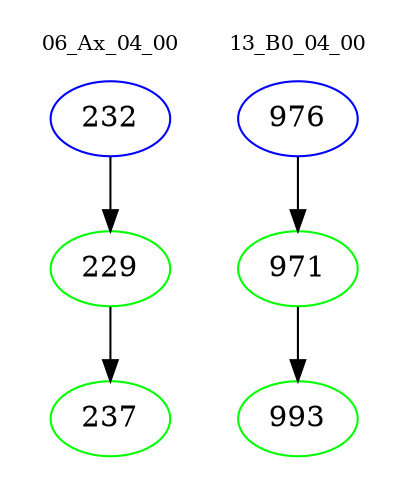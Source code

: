 digraph{
subgraph cluster_0 {
color = white
label = "06_Ax_04_00";
fontsize=10;
T0_232 [label="232", color="blue"]
T0_232 -> T0_229 [color="black"]
T0_229 [label="229", color="green"]
T0_229 -> T0_237 [color="black"]
T0_237 [label="237", color="green"]
}
subgraph cluster_1 {
color = white
label = "13_B0_04_00";
fontsize=10;
T1_976 [label="976", color="blue"]
T1_976 -> T1_971 [color="black"]
T1_971 [label="971", color="green"]
T1_971 -> T1_993 [color="black"]
T1_993 [label="993", color="green"]
}
}
